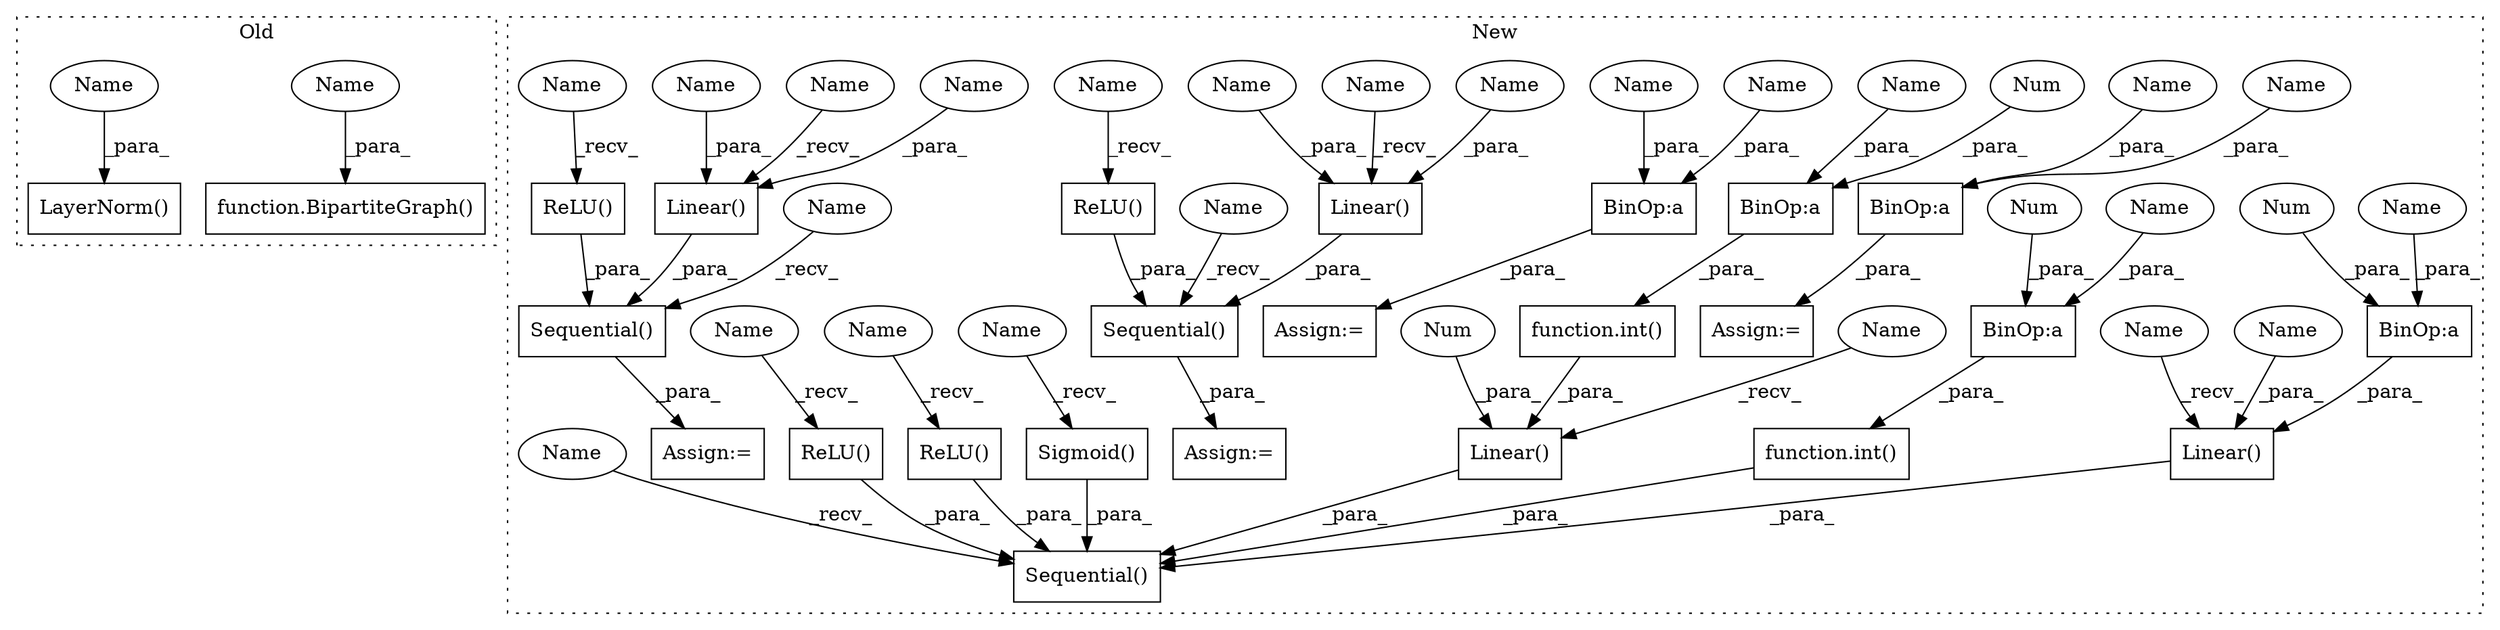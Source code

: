 digraph G {
subgraph cluster0 {
1 [label="LayerNorm()" a="75" s="4745,4776" l="13,1" shape="box"];
6 [label="function.BipartiteGraph()" a="75" s="5145,5246" l="28,10" shape="box"];
42 [label="Name" a="87" s="5173" l="18" shape="ellipse"];
43 [label="Name" a="87" s="4758" l="18" shape="ellipse"];
label = "Old";
style="dotted";
}
subgraph cluster1 {
2 [label="function.int()" a="75" s="2282,2307" l="4,1" shape="box"];
3 [label="BinOp:a" a="82" s="2305" l="1" shape="box"];
4 [label="Num" a="76" s="2306" l="1" shape="ellipse"];
5 [label="Linear()" a="75" s="2430,2479" l="10,1" shape="box"];
7 [label="Sigmoid()" a="75" s="2326" l="12" shape="box"];
8 [label="Linear()" a="75" s="2567,2616" l="10,1" shape="box"];
9 [label="Sequential()" a="75" s="2061,2338" l="27,10" shape="box"];
10 [label="BinOp:a" a="82" s="2911" l="3" shape="box"];
11 [label="Sequential()" a="75" s="2540,2640" l="27,10" shape="box"];
12 [label="BinOp:a" a="82" s="2231" l="1" shape="box"];
13 [label="Sequential()" a="75" s="2403,2503" l="27,10" shape="box"];
14 [label="BinOp:a" a="82" s="2755" l="3" shape="box"];
15 [label="BinOp:a" a="82" s="2116" l="1" shape="box"];
16 [label="function.int()" a="75" s="2208,2233" l="4,1" shape="box"];
17 [label="Num" a="76" s="2232" l="1" shape="ellipse"];
18 [label="Num" a="76" s="2117" l="1" shape="ellipse"];
19 [label="ReLU()" a="75" s="2494" l="9" shape="box"];
20 [label="Assign:=" a="68" s="2400" l="3" shape="box"];
21 [label="ReLU()" a="75" s="2631" l="9" shape="box"];
22 [label="Assign:=" a="68" s="2867" l="3" shape="box"];
23 [label="ReLU()" a="75" s="2249" l="9" shape="box"];
24 [label="Assign:=" a="68" s="2711" l="3" shape="box"];
25 [label="Assign:=" a="68" s="2537" l="3" shape="box"];
26 [label="ReLU()" a="75" s="2154" l="9" shape="box"];
27 [label="Linear()" a="75" s="2272,2311" l="10,1" shape="box"];
28 [label="Num" a="76" s="2310" l="1" shape="ellipse"];
29 [label="Linear()" a="75" s="2088,2139" l="10,1" shape="box"];
30 [label="Name" a="87" s="2893" l="18" shape="ellipse"];
31 [label="Name" a="87" s="2737" l="18" shape="ellipse"];
32 [label="Name" a="87" s="2577" l="18" shape="ellipse"];
33 [label="Name" a="87" s="2440" l="18" shape="ellipse"];
34 [label="Name" a="87" s="2098" l="18" shape="ellipse"];
35 [label="Name" a="87" s="2120" l="19" shape="ellipse"];
36 [label="Name" a="87" s="2597" l="19" shape="ellipse"];
37 [label="Name" a="87" s="2286" l="19" shape="ellipse"];
38 [label="Name" a="87" s="2212" l="19" shape="ellipse"];
39 [label="Name" a="87" s="2914" l="19" shape="ellipse"];
40 [label="Name" a="87" s="2758" l="19" shape="ellipse"];
41 [label="Name" a="87" s="2460" l="19" shape="ellipse"];
44 [label="Name" a="87" s="2540" l="2" shape="ellipse"];
45 [label="Name" a="87" s="2567" l="2" shape="ellipse"];
46 [label="Name" a="87" s="2403" l="2" shape="ellipse"];
47 [label="Name" a="87" s="2326" l="2" shape="ellipse"];
48 [label="Name" a="87" s="2430" l="2" shape="ellipse"];
49 [label="Name" a="87" s="2631" l="2" shape="ellipse"];
50 [label="Name" a="87" s="2088" l="2" shape="ellipse"];
51 [label="Name" a="87" s="2249" l="2" shape="ellipse"];
52 [label="Name" a="87" s="2154" l="2" shape="ellipse"];
53 [label="Name" a="87" s="2494" l="2" shape="ellipse"];
54 [label="Name" a="87" s="2272" l="2" shape="ellipse"];
55 [label="Name" a="87" s="2061" l="2" shape="ellipse"];
label = "New";
style="dotted";
}
2 -> 27 [label="_para_"];
3 -> 2 [label="_para_"];
4 -> 3 [label="_para_"];
5 -> 13 [label="_para_"];
7 -> 9 [label="_para_"];
8 -> 11 [label="_para_"];
10 -> 22 [label="_para_"];
11 -> 25 [label="_para_"];
12 -> 16 [label="_para_"];
13 -> 20 [label="_para_"];
14 -> 24 [label="_para_"];
15 -> 29 [label="_para_"];
16 -> 9 [label="_para_"];
17 -> 12 [label="_para_"];
18 -> 15 [label="_para_"];
19 -> 13 [label="_para_"];
21 -> 11 [label="_para_"];
23 -> 9 [label="_para_"];
26 -> 9 [label="_para_"];
27 -> 9 [label="_para_"];
28 -> 27 [label="_para_"];
29 -> 9 [label="_para_"];
30 -> 10 [label="_para_"];
31 -> 14 [label="_para_"];
32 -> 8 [label="_para_"];
33 -> 5 [label="_para_"];
34 -> 15 [label="_para_"];
35 -> 29 [label="_para_"];
36 -> 8 [label="_para_"];
37 -> 3 [label="_para_"];
38 -> 12 [label="_para_"];
39 -> 10 [label="_para_"];
40 -> 14 [label="_para_"];
41 -> 5 [label="_para_"];
42 -> 6 [label="_para_"];
43 -> 1 [label="_para_"];
44 -> 11 [label="_recv_"];
45 -> 8 [label="_recv_"];
46 -> 13 [label="_recv_"];
47 -> 7 [label="_recv_"];
48 -> 5 [label="_recv_"];
49 -> 21 [label="_recv_"];
50 -> 29 [label="_recv_"];
51 -> 23 [label="_recv_"];
52 -> 26 [label="_recv_"];
53 -> 19 [label="_recv_"];
54 -> 27 [label="_recv_"];
55 -> 9 [label="_recv_"];
}